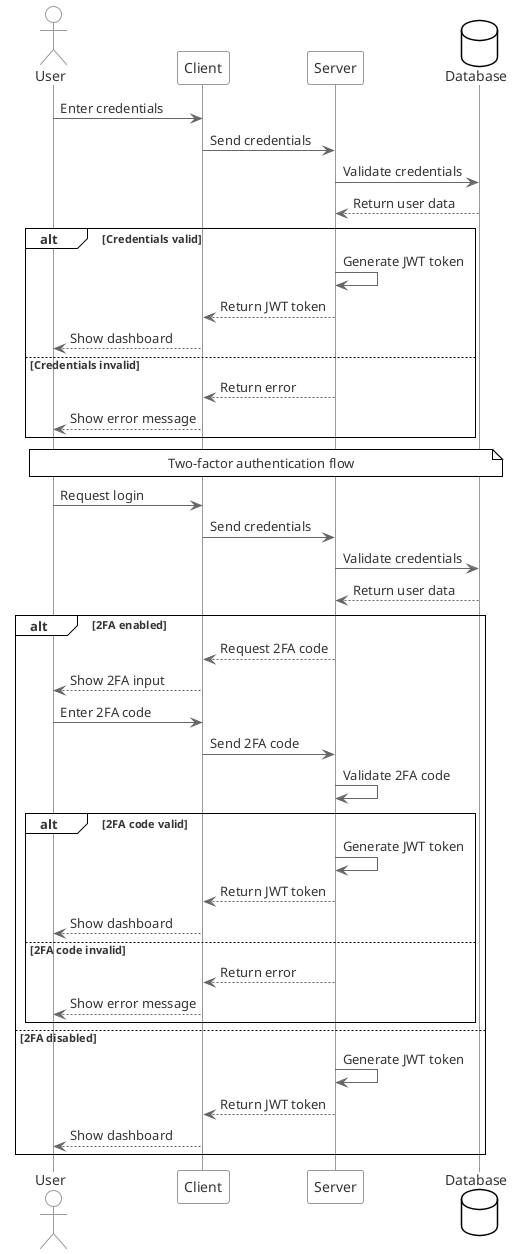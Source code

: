 @startuml Authentication Flow (Light Mode)

' Light mode theme
!theme plain
skinparam backgroundColor white
skinparam ArrowColor #666666
skinparam shadowing false
skinparam DefaultFontColor #333333
skinparam DefaultBackgroundColor #FEFEFE
skinparam DefaultBorderColor #999999

' Define styles
skinparam sequence {
    ArrowColor #666666
    LifeLineBorderColor #999999
    LifeLineBackgroundColor #FEFEFE
    ParticipantBorderColor #999999
    ParticipantBackgroundColor #FEFEFE
    ActorBorderColor #999999
    ActorBackgroundColor #FEFEFE
    BoxBorderColor #999999
    BoxBackgroundColor #F5F5F5
}

' Participants
actor User
participant "Client" as Client
participant "Server" as Server
database "Database" as Database

' Authentication flow
User -> Client: Enter credentials
Client -> Server: Send credentials
Server -> Database: Validate credentials
Database --> Server: Return user data
alt Credentials valid
    Server -> Server: Generate JWT token
    Server --> Client: Return JWT token
    Client --> User: Show dashboard
else Credentials invalid
    Server --> Client: Return error
    Client --> User: Show error message
end

' Two-factor authentication flow
note over User, Database: Two-factor authentication flow
User -> Client: Request login
Client -> Server: Send credentials
Server -> Database: Validate credentials
Database --> Server: Return user data
alt 2FA enabled
    Server --> Client: Request 2FA code
    Client --> User: Show 2FA input
    User -> Client: Enter 2FA code
    Client -> Server: Send 2FA code
    Server -> Server: Validate 2FA code
    alt 2FA code valid
        Server -> Server: Generate JWT token
        Server --> Client: Return JWT token
        Client --> User: Show dashboard
    else 2FA code invalid
        Server --> Client: Return error
        Client --> User: Show error message
    end
else 2FA disabled
    Server -> Server: Generate JWT token
    Server --> Client: Return JWT token
    Client --> User: Show dashboard
end

@enduml
